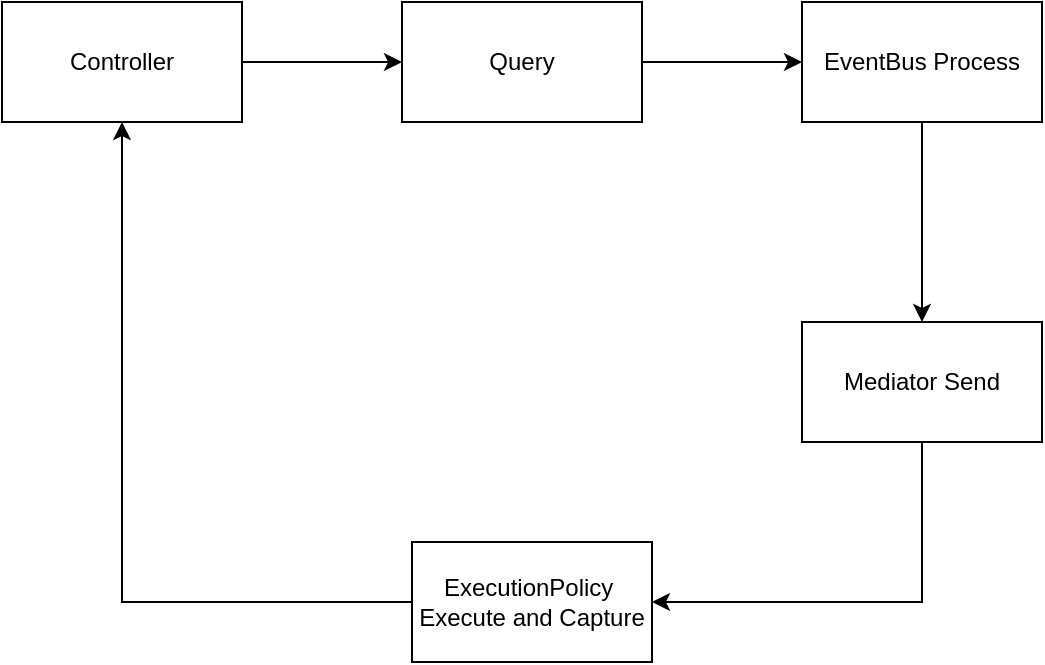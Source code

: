 <mxfile version="11.1.1" type="device"><diagram id="oIXctA36TmAv43VB3LjW" name="Page-1"><mxGraphModel dx="1183" dy="750" grid="1" gridSize="10" guides="1" tooltips="1" connect="1" arrows="1" fold="1" page="1" pageScale="1" pageWidth="850" pageHeight="1100" math="0" shadow="0"><root><mxCell id="0"/><mxCell id="1" parent="0"/><mxCell id="I-kFcMXQN1vPuL_XPk_j-3" value="" style="edgeStyle=orthogonalEdgeStyle;rounded=0;orthogonalLoop=1;jettySize=auto;html=1;" edge="1" parent="1" source="I-kFcMXQN1vPuL_XPk_j-1" target="I-kFcMXQN1vPuL_XPk_j-2"><mxGeometry relative="1" as="geometry"/></mxCell><mxCell id="I-kFcMXQN1vPuL_XPk_j-1" value="Controller" style="rounded=0;whiteSpace=wrap;html=1;" vertex="1" parent="1"><mxGeometry x="160" y="120" width="120" height="60" as="geometry"/></mxCell><mxCell id="I-kFcMXQN1vPuL_XPk_j-5" value="" style="edgeStyle=orthogonalEdgeStyle;rounded=0;orthogonalLoop=1;jettySize=auto;html=1;" edge="1" parent="1" source="I-kFcMXQN1vPuL_XPk_j-2" target="I-kFcMXQN1vPuL_XPk_j-4"><mxGeometry relative="1" as="geometry"/></mxCell><mxCell id="I-kFcMXQN1vPuL_XPk_j-2" value="Query" style="rounded=0;whiteSpace=wrap;html=1;" vertex="1" parent="1"><mxGeometry x="360" y="120" width="120" height="60" as="geometry"/></mxCell><mxCell id="I-kFcMXQN1vPuL_XPk_j-7" value="" style="edgeStyle=orthogonalEdgeStyle;rounded=0;orthogonalLoop=1;jettySize=auto;html=1;" edge="1" parent="1" source="I-kFcMXQN1vPuL_XPk_j-4" target="I-kFcMXQN1vPuL_XPk_j-6"><mxGeometry relative="1" as="geometry"/></mxCell><mxCell id="I-kFcMXQN1vPuL_XPk_j-4" value="EventBus Process" style="rounded=0;whiteSpace=wrap;html=1;" vertex="1" parent="1"><mxGeometry x="560" y="120" width="120" height="60" as="geometry"/></mxCell><mxCell id="I-kFcMXQN1vPuL_XPk_j-9" value="" style="edgeStyle=orthogonalEdgeStyle;rounded=0;orthogonalLoop=1;jettySize=auto;html=1;entryX=1;entryY=0.5;entryDx=0;entryDy=0;exitX=0.5;exitY=1;exitDx=0;exitDy=0;" edge="1" parent="1" source="I-kFcMXQN1vPuL_XPk_j-6" target="I-kFcMXQN1vPuL_XPk_j-8"><mxGeometry relative="1" as="geometry"/></mxCell><mxCell id="I-kFcMXQN1vPuL_XPk_j-6" value="Mediator Send" style="rounded=0;whiteSpace=wrap;html=1;" vertex="1" parent="1"><mxGeometry x="560" y="280" width="120" height="60" as="geometry"/></mxCell><mxCell id="I-kFcMXQN1vPuL_XPk_j-11" value="" style="edgeStyle=orthogonalEdgeStyle;rounded=0;orthogonalLoop=1;jettySize=auto;html=1;entryX=0.5;entryY=1;entryDx=0;entryDy=0;" edge="1" parent="1" source="I-kFcMXQN1vPuL_XPk_j-8" target="I-kFcMXQN1vPuL_XPk_j-1"><mxGeometry relative="1" as="geometry"><mxPoint x="480" y="430" as="targetPoint"/></mxGeometry></mxCell><mxCell id="I-kFcMXQN1vPuL_XPk_j-8" value="ExecutionPolicy&amp;nbsp;&lt;br&gt;Execute and Capture" style="rounded=0;whiteSpace=wrap;html=1;" vertex="1" parent="1"><mxGeometry x="365" y="390" width="120" height="60" as="geometry"/></mxCell></root></mxGraphModel></diagram></mxfile>